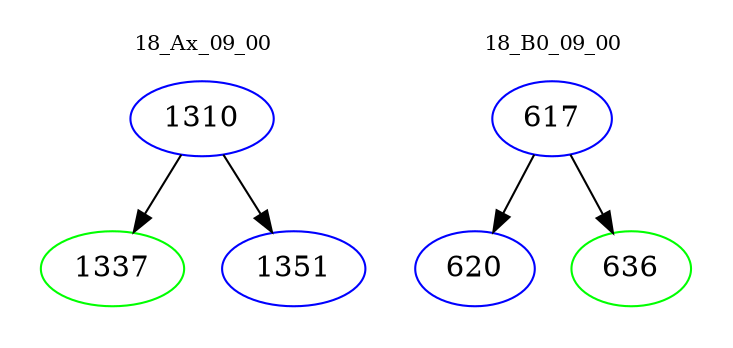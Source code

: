 digraph{
subgraph cluster_0 {
color = white
label = "18_Ax_09_00";
fontsize=10;
T0_1310 [label="1310", color="blue"]
T0_1310 -> T0_1337 [color="black"]
T0_1337 [label="1337", color="green"]
T0_1310 -> T0_1351 [color="black"]
T0_1351 [label="1351", color="blue"]
}
subgraph cluster_1 {
color = white
label = "18_B0_09_00";
fontsize=10;
T1_617 [label="617", color="blue"]
T1_617 -> T1_620 [color="black"]
T1_620 [label="620", color="blue"]
T1_617 -> T1_636 [color="black"]
T1_636 [label="636", color="green"]
}
}
